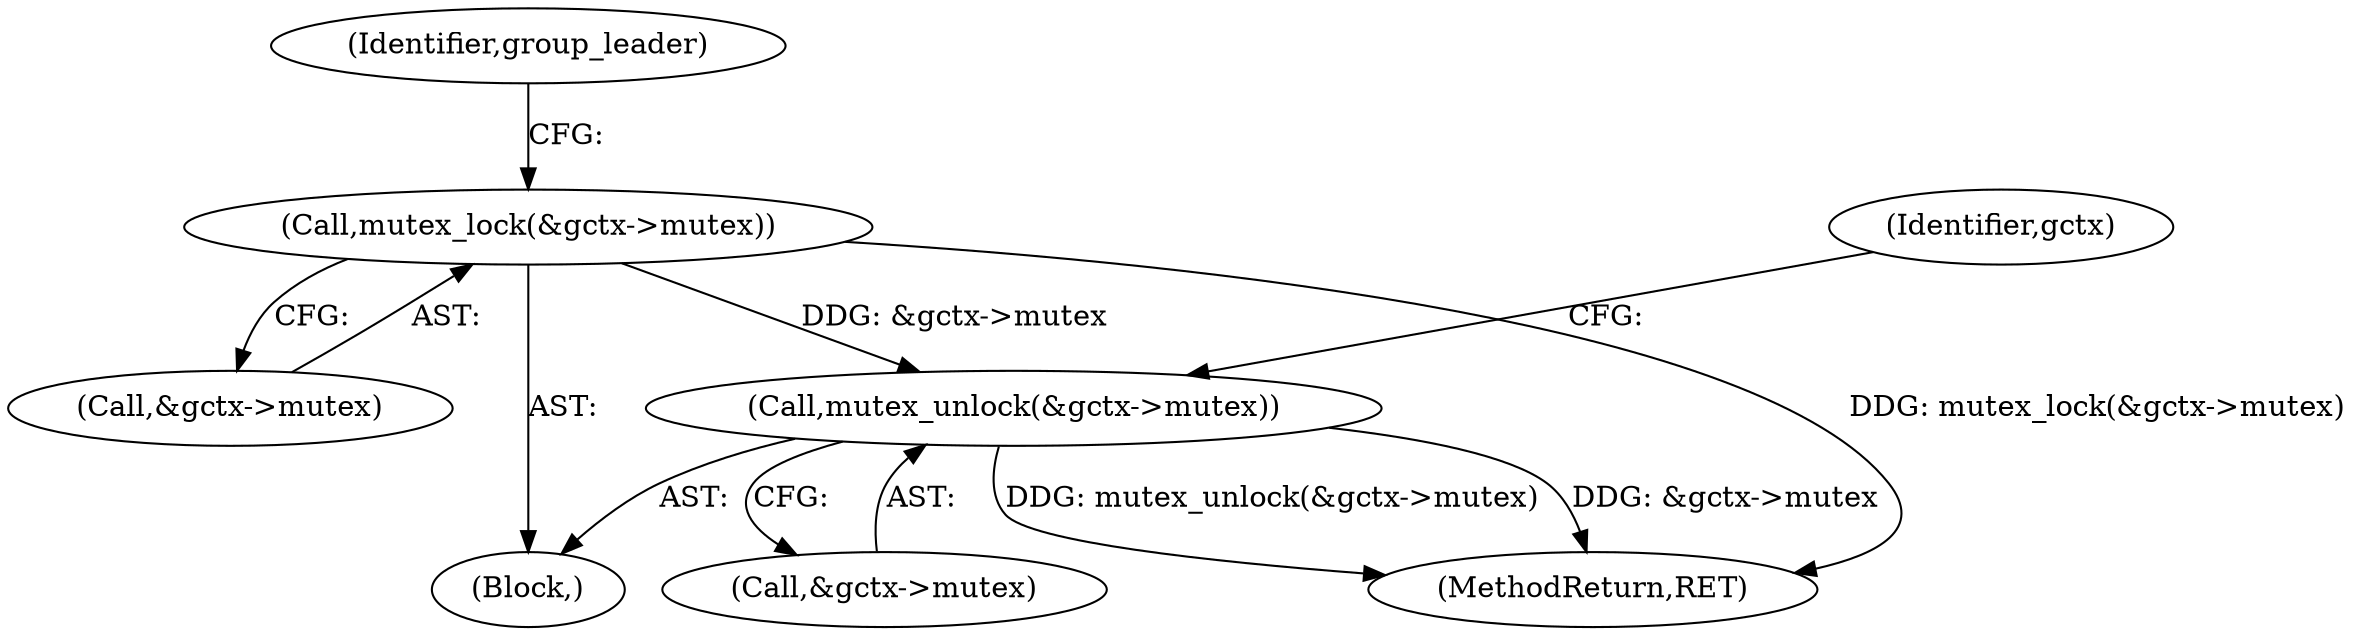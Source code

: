 digraph "0_linux_f63a8daa5812afef4f06c962351687e1ff9ccb2b@API" {
"1000559" [label="(Call,mutex_unlock(&gctx->mutex))"];
"1000541" [label="(Call,mutex_lock(&gctx->mutex))"];
"1000560" [label="(Call,&gctx->mutex)"];
"1000565" [label="(Identifier,gctx)"];
"1000541" [label="(Call,mutex_lock(&gctx->mutex))"];
"1000534" [label="(Block,)"];
"1000559" [label="(Call,mutex_unlock(&gctx->mutex))"];
"1000668" [label="(MethodReturn,RET)"];
"1000547" [label="(Identifier,group_leader)"];
"1000542" [label="(Call,&gctx->mutex)"];
"1000559" -> "1000534"  [label="AST: "];
"1000559" -> "1000560"  [label="CFG: "];
"1000560" -> "1000559"  [label="AST: "];
"1000565" -> "1000559"  [label="CFG: "];
"1000559" -> "1000668"  [label="DDG: &gctx->mutex"];
"1000559" -> "1000668"  [label="DDG: mutex_unlock(&gctx->mutex)"];
"1000541" -> "1000559"  [label="DDG: &gctx->mutex"];
"1000541" -> "1000534"  [label="AST: "];
"1000541" -> "1000542"  [label="CFG: "];
"1000542" -> "1000541"  [label="AST: "];
"1000547" -> "1000541"  [label="CFG: "];
"1000541" -> "1000668"  [label="DDG: mutex_lock(&gctx->mutex)"];
}
